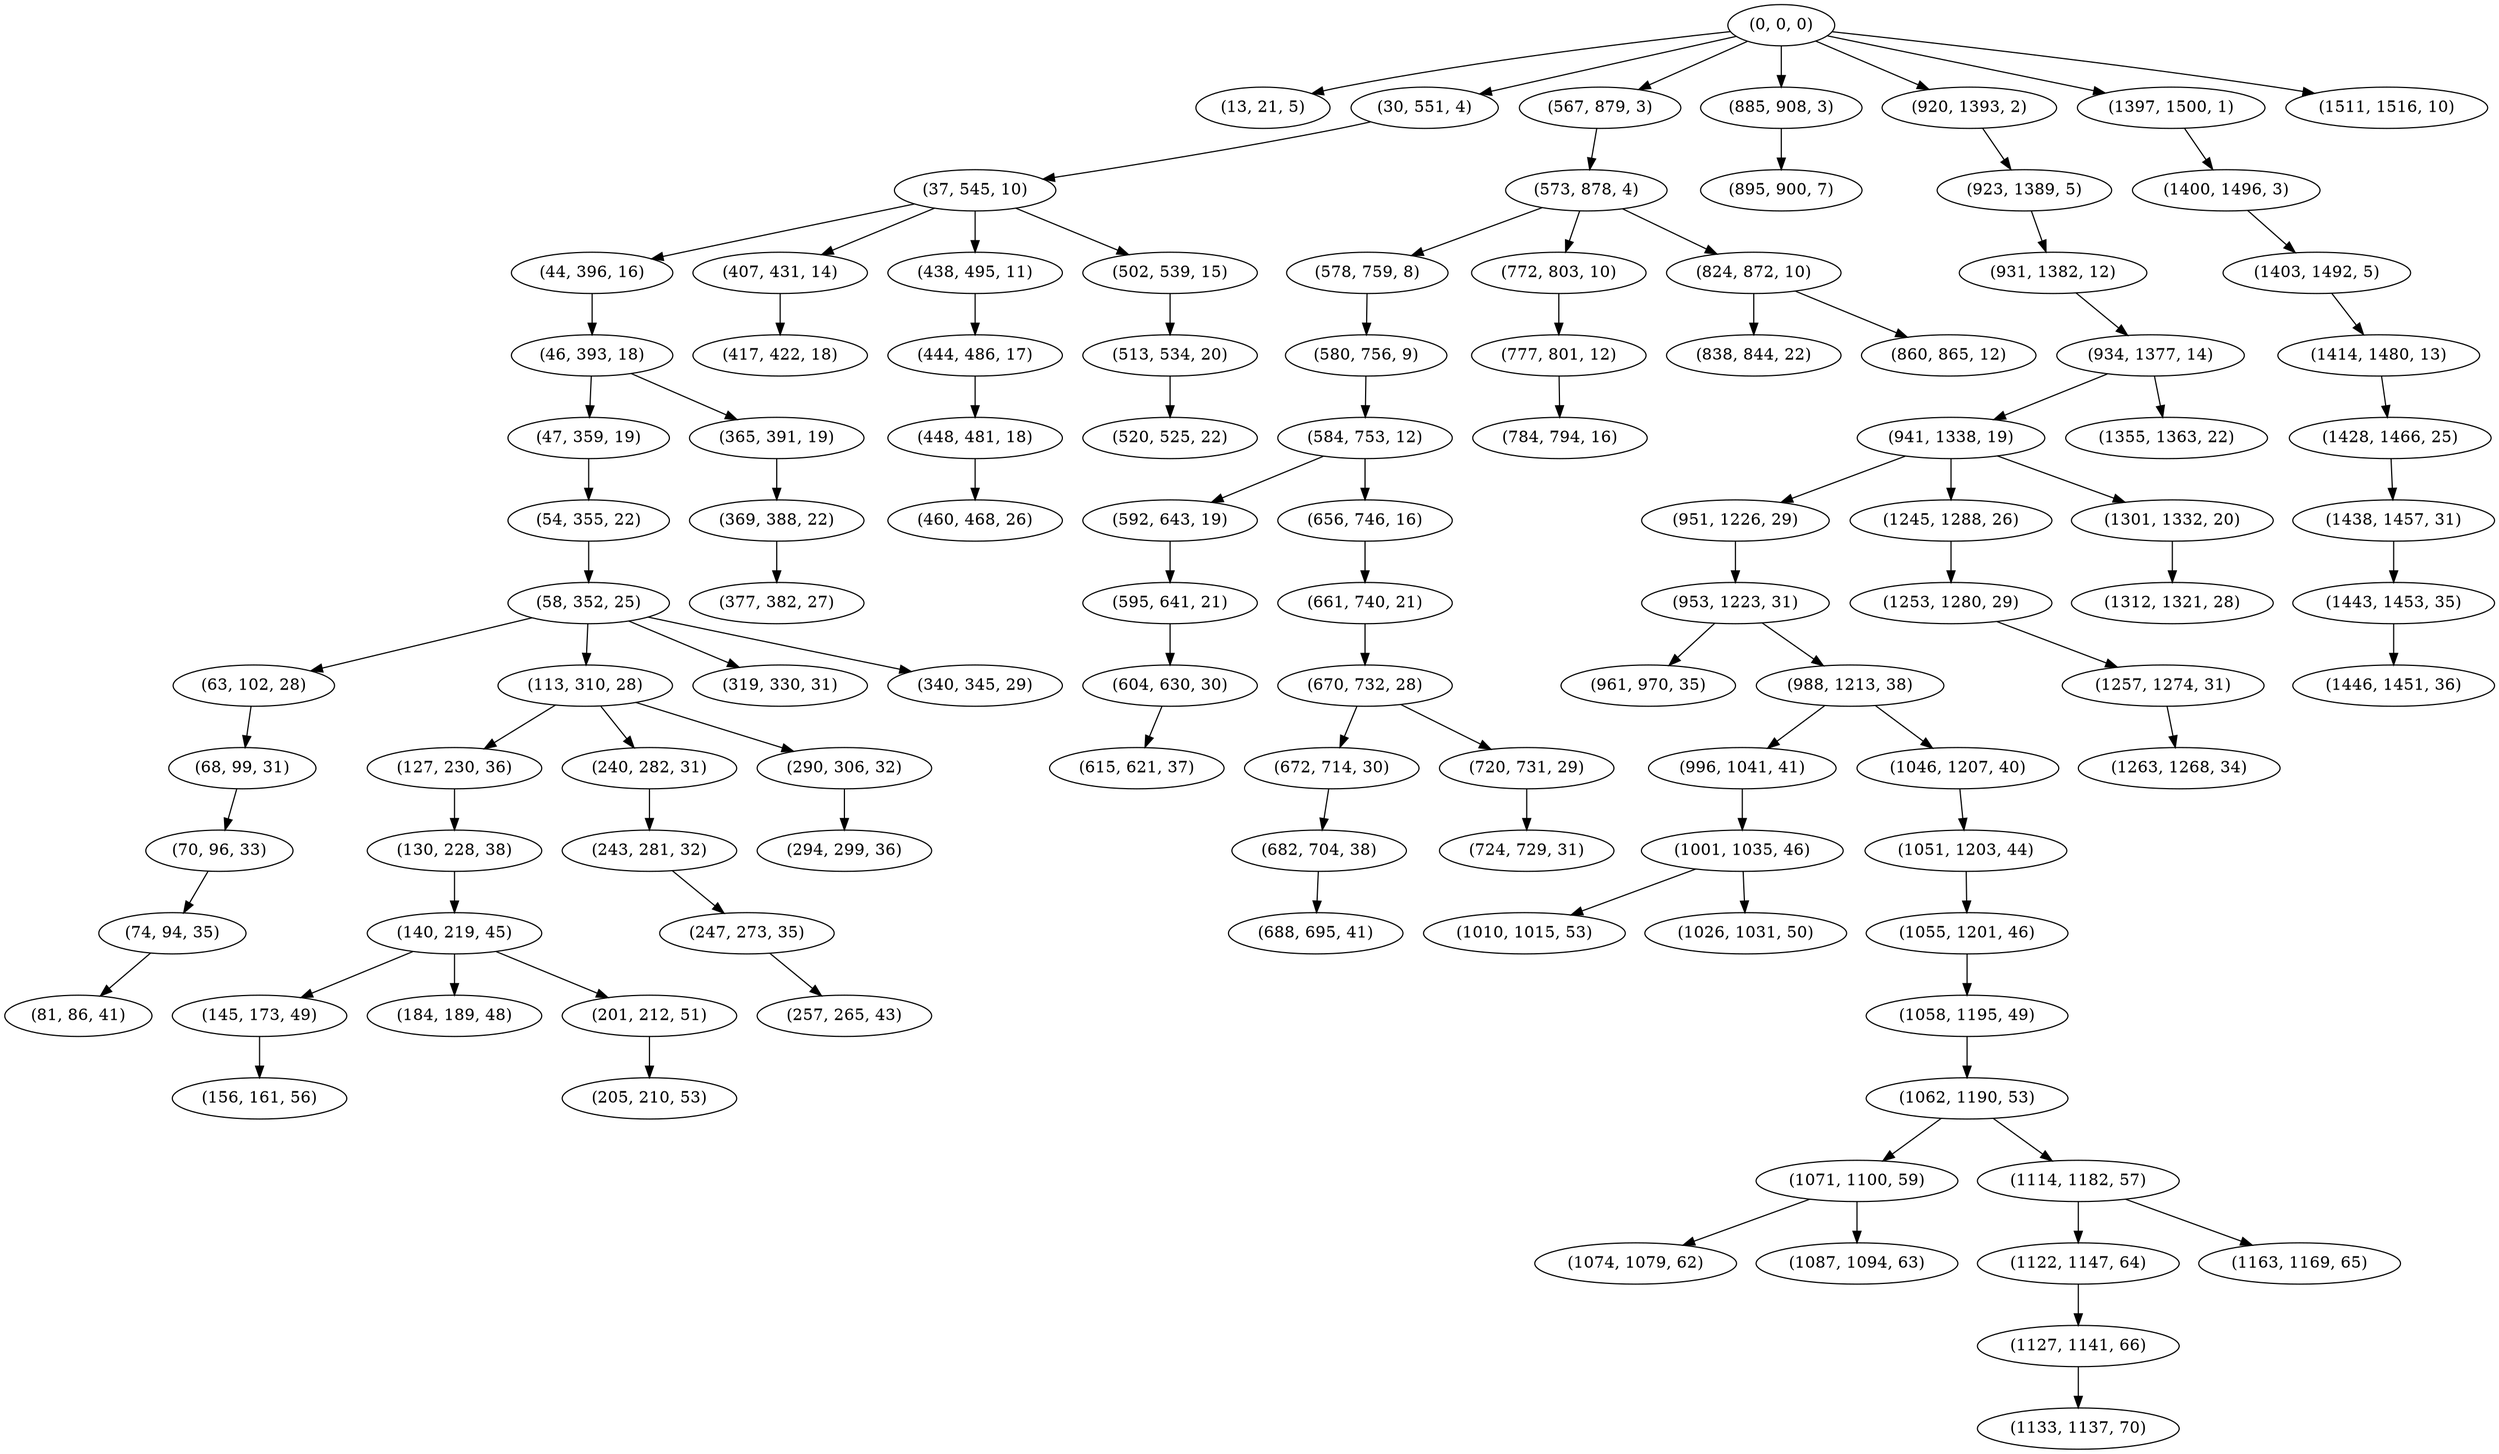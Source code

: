 digraph tree {
    "(0, 0, 0)";
    "(13, 21, 5)";
    "(30, 551, 4)";
    "(37, 545, 10)";
    "(44, 396, 16)";
    "(46, 393, 18)";
    "(47, 359, 19)";
    "(54, 355, 22)";
    "(58, 352, 25)";
    "(63, 102, 28)";
    "(68, 99, 31)";
    "(70, 96, 33)";
    "(74, 94, 35)";
    "(81, 86, 41)";
    "(113, 310, 28)";
    "(127, 230, 36)";
    "(130, 228, 38)";
    "(140, 219, 45)";
    "(145, 173, 49)";
    "(156, 161, 56)";
    "(184, 189, 48)";
    "(201, 212, 51)";
    "(205, 210, 53)";
    "(240, 282, 31)";
    "(243, 281, 32)";
    "(247, 273, 35)";
    "(257, 265, 43)";
    "(290, 306, 32)";
    "(294, 299, 36)";
    "(319, 330, 31)";
    "(340, 345, 29)";
    "(365, 391, 19)";
    "(369, 388, 22)";
    "(377, 382, 27)";
    "(407, 431, 14)";
    "(417, 422, 18)";
    "(438, 495, 11)";
    "(444, 486, 17)";
    "(448, 481, 18)";
    "(460, 468, 26)";
    "(502, 539, 15)";
    "(513, 534, 20)";
    "(520, 525, 22)";
    "(567, 879, 3)";
    "(573, 878, 4)";
    "(578, 759, 8)";
    "(580, 756, 9)";
    "(584, 753, 12)";
    "(592, 643, 19)";
    "(595, 641, 21)";
    "(604, 630, 30)";
    "(615, 621, 37)";
    "(656, 746, 16)";
    "(661, 740, 21)";
    "(670, 732, 28)";
    "(672, 714, 30)";
    "(682, 704, 38)";
    "(688, 695, 41)";
    "(720, 731, 29)";
    "(724, 729, 31)";
    "(772, 803, 10)";
    "(777, 801, 12)";
    "(784, 794, 16)";
    "(824, 872, 10)";
    "(838, 844, 22)";
    "(860, 865, 12)";
    "(885, 908, 3)";
    "(895, 900, 7)";
    "(920, 1393, 2)";
    "(923, 1389, 5)";
    "(931, 1382, 12)";
    "(934, 1377, 14)";
    "(941, 1338, 19)";
    "(951, 1226, 29)";
    "(953, 1223, 31)";
    "(961, 970, 35)";
    "(988, 1213, 38)";
    "(996, 1041, 41)";
    "(1001, 1035, 46)";
    "(1010, 1015, 53)";
    "(1026, 1031, 50)";
    "(1046, 1207, 40)";
    "(1051, 1203, 44)";
    "(1055, 1201, 46)";
    "(1058, 1195, 49)";
    "(1062, 1190, 53)";
    "(1071, 1100, 59)";
    "(1074, 1079, 62)";
    "(1087, 1094, 63)";
    "(1114, 1182, 57)";
    "(1122, 1147, 64)";
    "(1127, 1141, 66)";
    "(1133, 1137, 70)";
    "(1163, 1169, 65)";
    "(1245, 1288, 26)";
    "(1253, 1280, 29)";
    "(1257, 1274, 31)";
    "(1263, 1268, 34)";
    "(1301, 1332, 20)";
    "(1312, 1321, 28)";
    "(1355, 1363, 22)";
    "(1397, 1500, 1)";
    "(1400, 1496, 3)";
    "(1403, 1492, 5)";
    "(1414, 1480, 13)";
    "(1428, 1466, 25)";
    "(1438, 1457, 31)";
    "(1443, 1453, 35)";
    "(1446, 1451, 36)";
    "(1511, 1516, 10)";
    "(0, 0, 0)" -> "(13, 21, 5)";
    "(0, 0, 0)" -> "(30, 551, 4)";
    "(0, 0, 0)" -> "(567, 879, 3)";
    "(0, 0, 0)" -> "(885, 908, 3)";
    "(0, 0, 0)" -> "(920, 1393, 2)";
    "(0, 0, 0)" -> "(1397, 1500, 1)";
    "(0, 0, 0)" -> "(1511, 1516, 10)";
    "(30, 551, 4)" -> "(37, 545, 10)";
    "(37, 545, 10)" -> "(44, 396, 16)";
    "(37, 545, 10)" -> "(407, 431, 14)";
    "(37, 545, 10)" -> "(438, 495, 11)";
    "(37, 545, 10)" -> "(502, 539, 15)";
    "(44, 396, 16)" -> "(46, 393, 18)";
    "(46, 393, 18)" -> "(47, 359, 19)";
    "(46, 393, 18)" -> "(365, 391, 19)";
    "(47, 359, 19)" -> "(54, 355, 22)";
    "(54, 355, 22)" -> "(58, 352, 25)";
    "(58, 352, 25)" -> "(63, 102, 28)";
    "(58, 352, 25)" -> "(113, 310, 28)";
    "(58, 352, 25)" -> "(319, 330, 31)";
    "(58, 352, 25)" -> "(340, 345, 29)";
    "(63, 102, 28)" -> "(68, 99, 31)";
    "(68, 99, 31)" -> "(70, 96, 33)";
    "(70, 96, 33)" -> "(74, 94, 35)";
    "(74, 94, 35)" -> "(81, 86, 41)";
    "(113, 310, 28)" -> "(127, 230, 36)";
    "(113, 310, 28)" -> "(240, 282, 31)";
    "(113, 310, 28)" -> "(290, 306, 32)";
    "(127, 230, 36)" -> "(130, 228, 38)";
    "(130, 228, 38)" -> "(140, 219, 45)";
    "(140, 219, 45)" -> "(145, 173, 49)";
    "(140, 219, 45)" -> "(184, 189, 48)";
    "(140, 219, 45)" -> "(201, 212, 51)";
    "(145, 173, 49)" -> "(156, 161, 56)";
    "(201, 212, 51)" -> "(205, 210, 53)";
    "(240, 282, 31)" -> "(243, 281, 32)";
    "(243, 281, 32)" -> "(247, 273, 35)";
    "(247, 273, 35)" -> "(257, 265, 43)";
    "(290, 306, 32)" -> "(294, 299, 36)";
    "(365, 391, 19)" -> "(369, 388, 22)";
    "(369, 388, 22)" -> "(377, 382, 27)";
    "(407, 431, 14)" -> "(417, 422, 18)";
    "(438, 495, 11)" -> "(444, 486, 17)";
    "(444, 486, 17)" -> "(448, 481, 18)";
    "(448, 481, 18)" -> "(460, 468, 26)";
    "(502, 539, 15)" -> "(513, 534, 20)";
    "(513, 534, 20)" -> "(520, 525, 22)";
    "(567, 879, 3)" -> "(573, 878, 4)";
    "(573, 878, 4)" -> "(578, 759, 8)";
    "(573, 878, 4)" -> "(772, 803, 10)";
    "(573, 878, 4)" -> "(824, 872, 10)";
    "(578, 759, 8)" -> "(580, 756, 9)";
    "(580, 756, 9)" -> "(584, 753, 12)";
    "(584, 753, 12)" -> "(592, 643, 19)";
    "(584, 753, 12)" -> "(656, 746, 16)";
    "(592, 643, 19)" -> "(595, 641, 21)";
    "(595, 641, 21)" -> "(604, 630, 30)";
    "(604, 630, 30)" -> "(615, 621, 37)";
    "(656, 746, 16)" -> "(661, 740, 21)";
    "(661, 740, 21)" -> "(670, 732, 28)";
    "(670, 732, 28)" -> "(672, 714, 30)";
    "(670, 732, 28)" -> "(720, 731, 29)";
    "(672, 714, 30)" -> "(682, 704, 38)";
    "(682, 704, 38)" -> "(688, 695, 41)";
    "(720, 731, 29)" -> "(724, 729, 31)";
    "(772, 803, 10)" -> "(777, 801, 12)";
    "(777, 801, 12)" -> "(784, 794, 16)";
    "(824, 872, 10)" -> "(838, 844, 22)";
    "(824, 872, 10)" -> "(860, 865, 12)";
    "(885, 908, 3)" -> "(895, 900, 7)";
    "(920, 1393, 2)" -> "(923, 1389, 5)";
    "(923, 1389, 5)" -> "(931, 1382, 12)";
    "(931, 1382, 12)" -> "(934, 1377, 14)";
    "(934, 1377, 14)" -> "(941, 1338, 19)";
    "(934, 1377, 14)" -> "(1355, 1363, 22)";
    "(941, 1338, 19)" -> "(951, 1226, 29)";
    "(941, 1338, 19)" -> "(1245, 1288, 26)";
    "(941, 1338, 19)" -> "(1301, 1332, 20)";
    "(951, 1226, 29)" -> "(953, 1223, 31)";
    "(953, 1223, 31)" -> "(961, 970, 35)";
    "(953, 1223, 31)" -> "(988, 1213, 38)";
    "(988, 1213, 38)" -> "(996, 1041, 41)";
    "(988, 1213, 38)" -> "(1046, 1207, 40)";
    "(996, 1041, 41)" -> "(1001, 1035, 46)";
    "(1001, 1035, 46)" -> "(1010, 1015, 53)";
    "(1001, 1035, 46)" -> "(1026, 1031, 50)";
    "(1046, 1207, 40)" -> "(1051, 1203, 44)";
    "(1051, 1203, 44)" -> "(1055, 1201, 46)";
    "(1055, 1201, 46)" -> "(1058, 1195, 49)";
    "(1058, 1195, 49)" -> "(1062, 1190, 53)";
    "(1062, 1190, 53)" -> "(1071, 1100, 59)";
    "(1062, 1190, 53)" -> "(1114, 1182, 57)";
    "(1071, 1100, 59)" -> "(1074, 1079, 62)";
    "(1071, 1100, 59)" -> "(1087, 1094, 63)";
    "(1114, 1182, 57)" -> "(1122, 1147, 64)";
    "(1114, 1182, 57)" -> "(1163, 1169, 65)";
    "(1122, 1147, 64)" -> "(1127, 1141, 66)";
    "(1127, 1141, 66)" -> "(1133, 1137, 70)";
    "(1245, 1288, 26)" -> "(1253, 1280, 29)";
    "(1253, 1280, 29)" -> "(1257, 1274, 31)";
    "(1257, 1274, 31)" -> "(1263, 1268, 34)";
    "(1301, 1332, 20)" -> "(1312, 1321, 28)";
    "(1397, 1500, 1)" -> "(1400, 1496, 3)";
    "(1400, 1496, 3)" -> "(1403, 1492, 5)";
    "(1403, 1492, 5)" -> "(1414, 1480, 13)";
    "(1414, 1480, 13)" -> "(1428, 1466, 25)";
    "(1428, 1466, 25)" -> "(1438, 1457, 31)";
    "(1438, 1457, 31)" -> "(1443, 1453, 35)";
    "(1443, 1453, 35)" -> "(1446, 1451, 36)";
}
